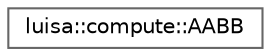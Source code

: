 digraph "类继承关系图"
{
 // LATEX_PDF_SIZE
  bgcolor="transparent";
  edge [fontname=Helvetica,fontsize=10,labelfontname=Helvetica,labelfontsize=10];
  node [fontname=Helvetica,fontsize=10,shape=box,height=0.2,width=0.4];
  rankdir="LR";
  Node0 [id="Node000000",label="luisa::compute::AABB",height=0.2,width=0.4,color="grey40", fillcolor="white", style="filled",URL="$structluisa_1_1compute_1_1_a_a_b_b.html",tooltip=" "];
}
